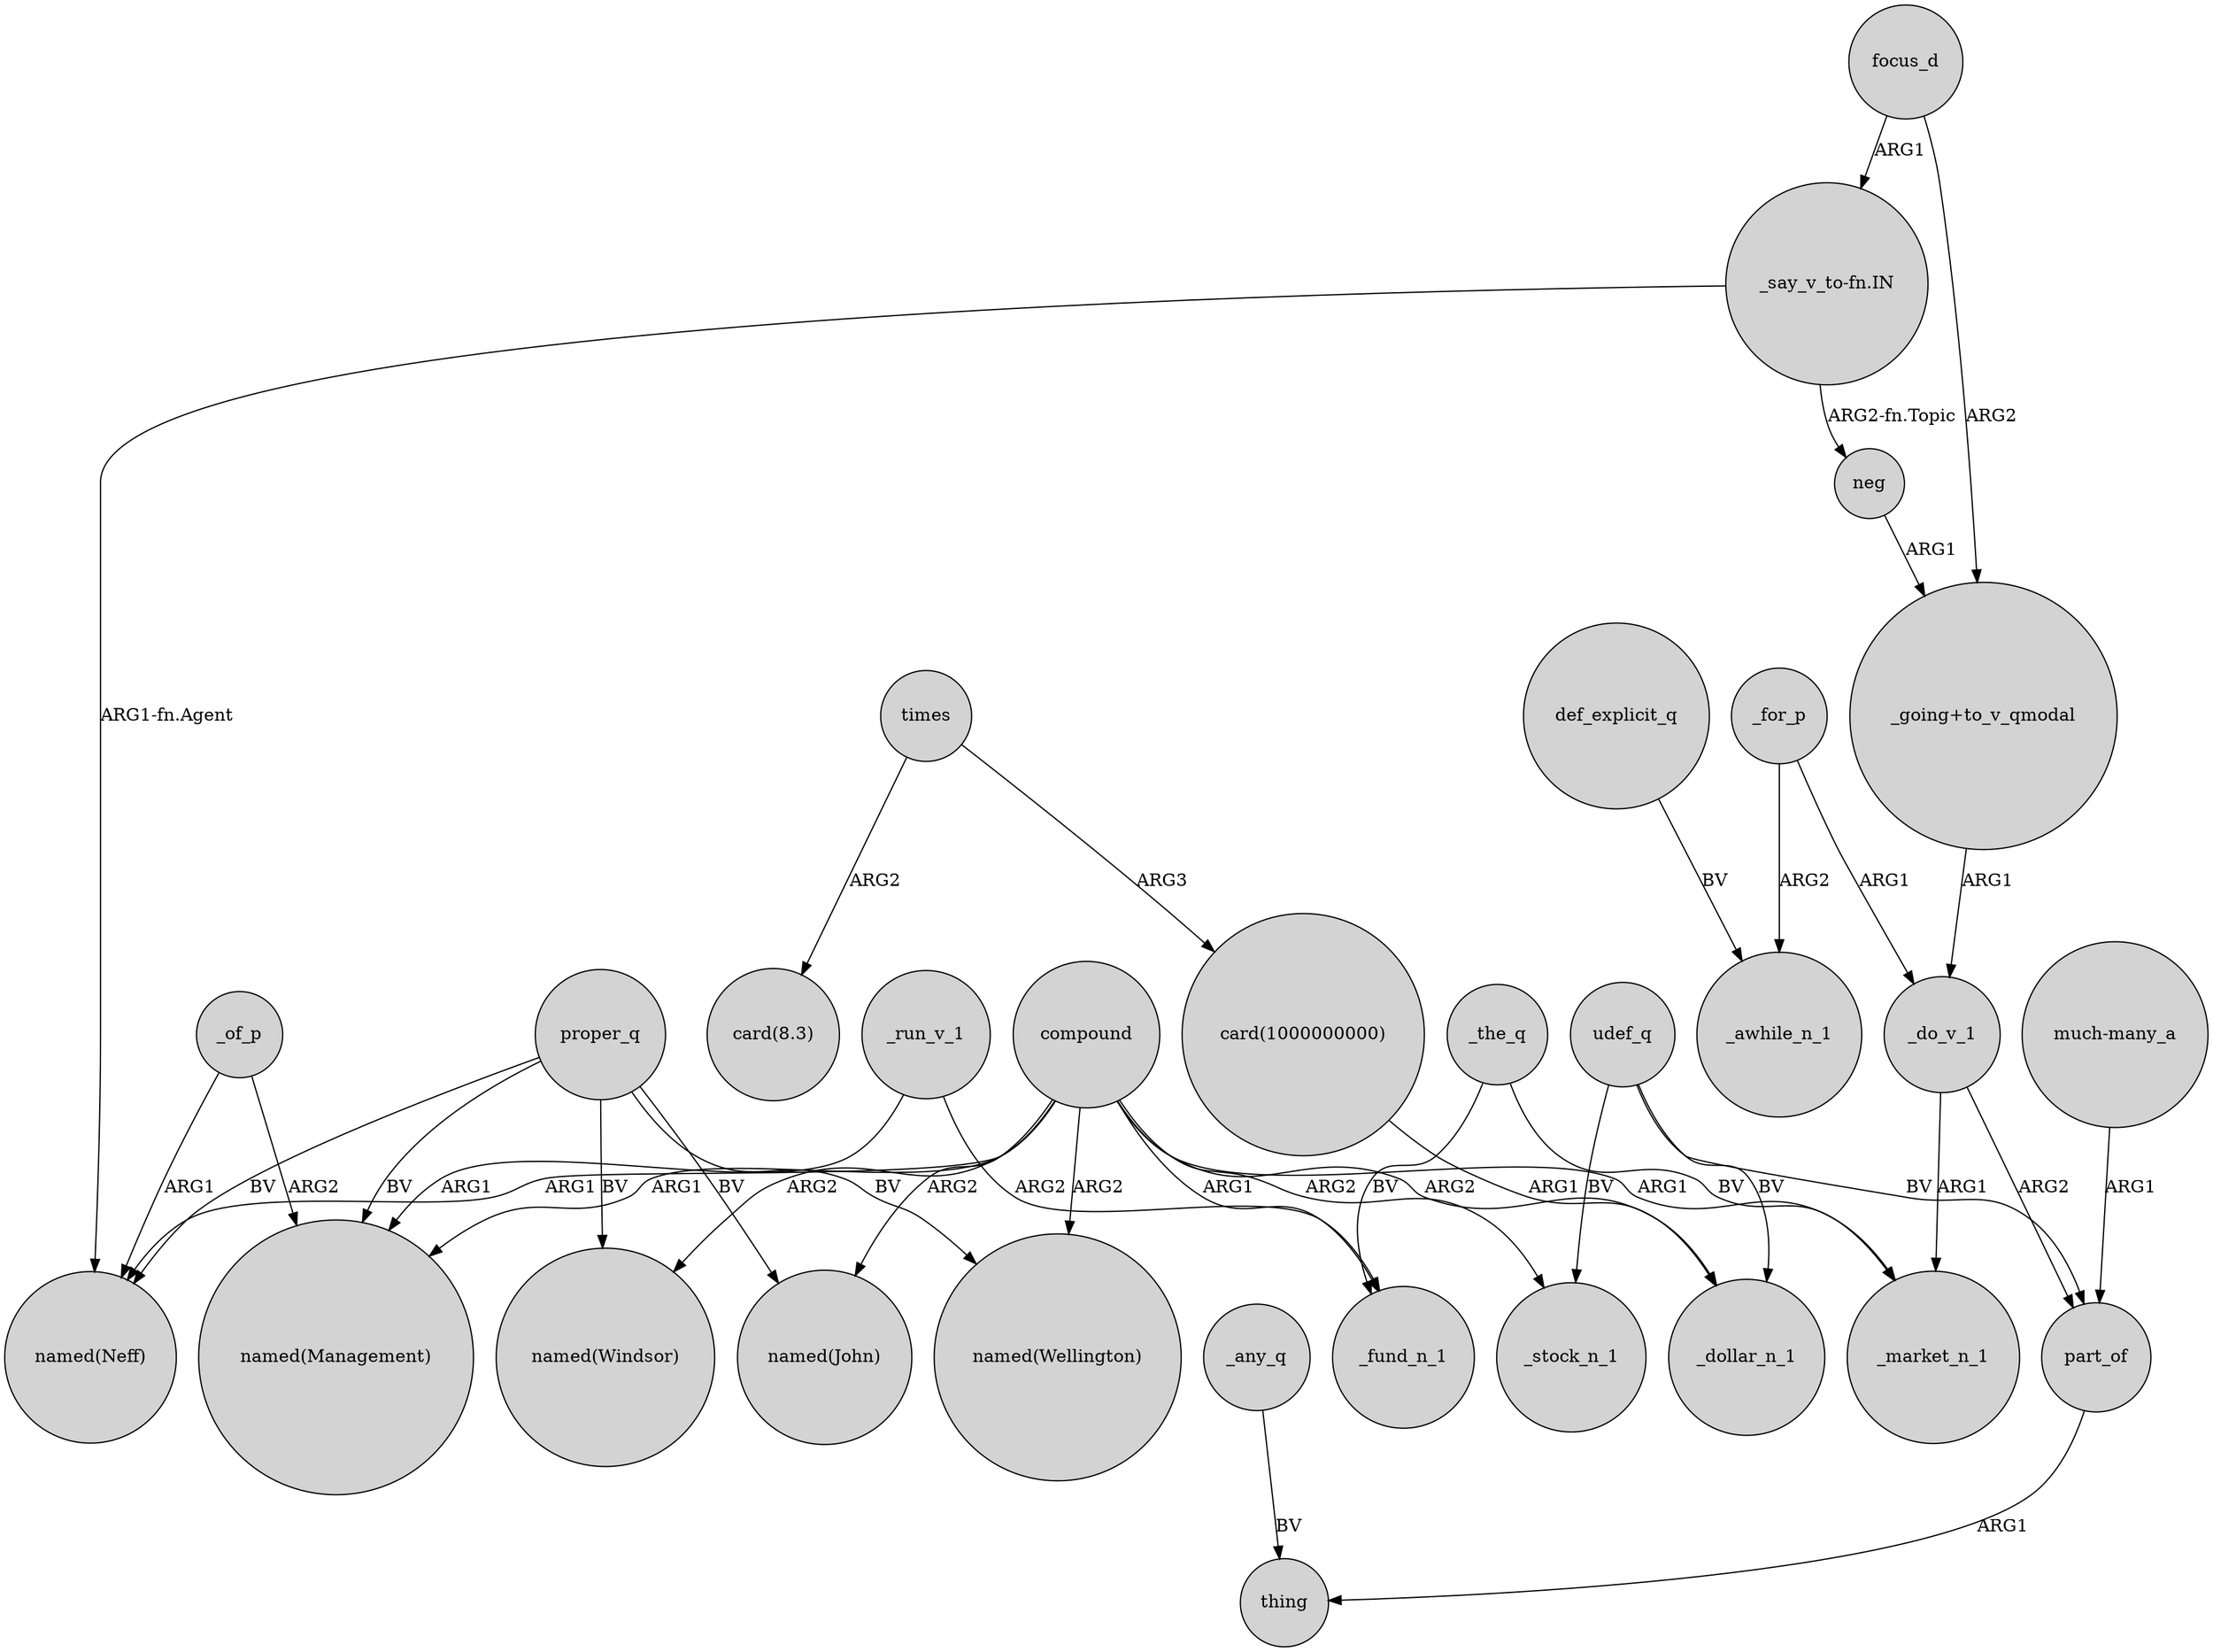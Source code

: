 digraph {
	node [shape=circle style=filled]
	compound -> "named(John)" [label=ARG2]
	times -> "card(8.3)" [label=ARG2]
	proper_q -> "named(Windsor)" [label=BV]
	udef_q -> part_of [label=BV]
	_do_v_1 -> part_of [label=ARG2]
	_of_p -> "named(Management)" [label=ARG2]
	part_of -> thing [label=ARG1]
	_of_p -> "named(Neff)" [label=ARG1]
	"much-many_a" -> part_of [label=ARG1]
	proper_q -> "named(Management)" [label=BV]
	_for_p -> _do_v_1 [label=ARG1]
	_run_v_1 -> "named(Management)" [label=ARG1]
	compound -> "named(Wellington)" [label=ARG2]
	_run_v_1 -> _fund_n_1 [label=ARG2]
	focus_d -> "_say_v_to-fn.IN" [label=ARG1]
	_the_q -> _fund_n_1 [label=BV]
	times -> "card(1000000000)" [label=ARG3]
	compound -> _stock_n_1 [label=ARG2]
	def_explicit_q -> _awhile_n_1 [label=BV]
	neg -> "_going+to_v_qmodal" [label=ARG1]
	udef_q -> _stock_n_1 [label=BV]
	_do_v_1 -> _market_n_1 [label=ARG1]
	"_say_v_to-fn.IN" -> "named(Neff)" [label="ARG1-fn.Agent"]
	_for_p -> _awhile_n_1 [label=ARG2]
	compound -> "named(Neff)" [label=ARG1]
	"_say_v_to-fn.IN" -> neg [label="ARG2-fn.Topic"]
	compound -> "named(Management)" [label=ARG1]
	compound -> "named(Windsor)" [label=ARG2]
	udef_q -> _dollar_n_1 [label=BV]
	compound -> _market_n_1 [label=ARG1]
	proper_q -> "named(Wellington)" [label=BV]
	focus_d -> "_going+to_v_qmodal" [label=ARG2]
	"card(1000000000)" -> _dollar_n_1 [label=ARG1]
	_the_q -> _market_n_1 [label=BV]
	proper_q -> "named(John)" [label=BV]
	compound -> _dollar_n_1 [label=ARG2]
	proper_q -> "named(Neff)" [label=BV]
	_any_q -> thing [label=BV]
	compound -> _fund_n_1 [label=ARG1]
	"_going+to_v_qmodal" -> _do_v_1 [label=ARG1]
}
